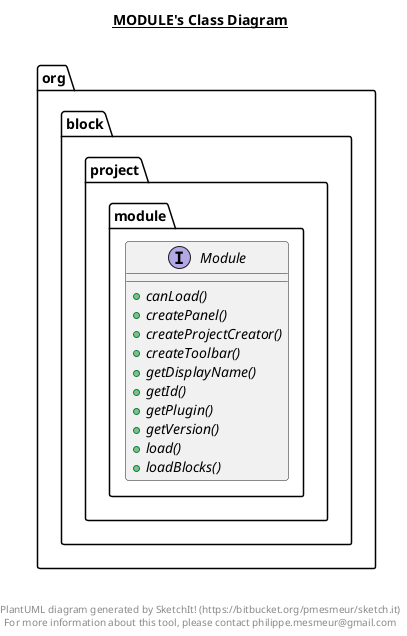 @startuml

title __MODULE's Class Diagram__\n

  namespace org.block {
    namespace project.module {
      interface org.block.project.module.Module {
          {abstract} + canLoad()
          {abstract} + createPanel()
          {abstract} + createProjectCreator()
          {abstract} + createToolbar()
          {abstract} + getDisplayName()
          {abstract} + getId()
          {abstract} + getPlugin()
          {abstract} + getVersion()
          {abstract} + load()
          {abstract} + loadBlocks()
      }
    }
  }
  



right footer


PlantUML diagram generated by SketchIt! (https://bitbucket.org/pmesmeur/sketch.it)
For more information about this tool, please contact philippe.mesmeur@gmail.com
endfooter

@enduml
